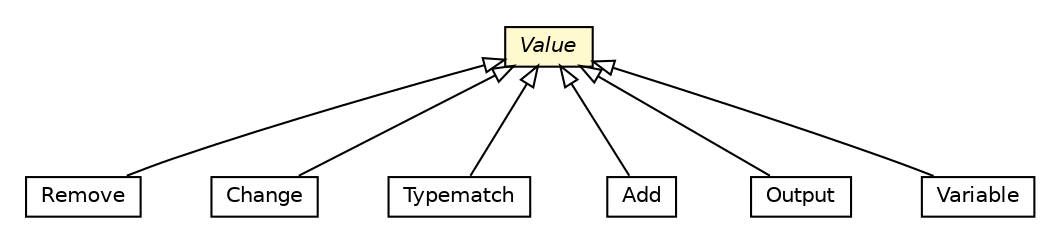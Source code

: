 #!/usr/local/bin/dot
#
# Class diagram 
# Generated by UMLGraph version R5_6-24-gf6e263 (http://www.umlgraph.org/)
#

digraph G {
	edge [fontname="Helvetica",fontsize=10,labelfontname="Helvetica",labelfontsize=10];
	node [fontname="Helvetica",fontsize=10,shape=plaintext];
	nodesep=0.25;
	ranksep=0.5;
	// org.universAAL.support.utils.service.Remove
	c3280 [label=<<table title="org.universAAL.support.utils.service.Remove" border="0" cellborder="1" cellspacing="0" cellpadding="2" port="p" href="./Remove.html">
		<tr><td><table border="0" cellspacing="0" cellpadding="1">
<tr><td align="center" balign="center"> Remove </td></tr>
		</table></td></tr>
		</table>>, URL="./Remove.html", fontname="Helvetica", fontcolor="black", fontsize=10.0];
	// org.universAAL.support.utils.service.Change
	c3281 [label=<<table title="org.universAAL.support.utils.service.Change" border="0" cellborder="1" cellspacing="0" cellpadding="2" port="p" href="./Change.html">
		<tr><td><table border="0" cellspacing="0" cellpadding="1">
<tr><td align="center" balign="center"> Change </td></tr>
		</table></td></tr>
		</table>>, URL="./Change.html", fontname="Helvetica", fontcolor="black", fontsize=10.0];
	// org.universAAL.support.utils.service.Typematch
	c3282 [label=<<table title="org.universAAL.support.utils.service.Typematch" border="0" cellborder="1" cellspacing="0" cellpadding="2" port="p" href="./Typematch.html">
		<tr><td><table border="0" cellspacing="0" cellpadding="1">
<tr><td align="center" balign="center"> Typematch </td></tr>
		</table></td></tr>
		</table>>, URL="./Typematch.html", fontname="Helvetica", fontcolor="black", fontsize=10.0];
	// org.universAAL.support.utils.service.Add
	c3284 [label=<<table title="org.universAAL.support.utils.service.Add" border="0" cellborder="1" cellspacing="0" cellpadding="2" port="p" href="./Add.html">
		<tr><td><table border="0" cellspacing="0" cellpadding="1">
<tr><td align="center" balign="center"> Add </td></tr>
		</table></td></tr>
		</table>>, URL="./Add.html", fontname="Helvetica", fontcolor="black", fontsize=10.0];
	// org.universAAL.support.utils.service.Output
	c3285 [label=<<table title="org.universAAL.support.utils.service.Output" border="0" cellborder="1" cellspacing="0" cellpadding="2" port="p" href="./Output.html">
		<tr><td><table border="0" cellspacing="0" cellpadding="1">
<tr><td align="center" balign="center"> Output </td></tr>
		</table></td></tr>
		</table>>, URL="./Output.html", fontname="Helvetica", fontcolor="black", fontsize=10.0];
	// org.universAAL.support.utils.service.Value
	c3286 [label=<<table title="org.universAAL.support.utils.service.Value" border="0" cellborder="1" cellspacing="0" cellpadding="2" port="p" bgcolor="lemonChiffon" href="./Value.html">
		<tr><td><table border="0" cellspacing="0" cellpadding="1">
<tr><td align="center" balign="center"><font face="Helvetica-Oblique"> Value </font></td></tr>
		</table></td></tr>
		</table>>, URL="./Value.html", fontname="Helvetica", fontcolor="black", fontsize=10.0];
	// org.universAAL.support.utils.service.Variable
	c3287 [label=<<table title="org.universAAL.support.utils.service.Variable" border="0" cellborder="1" cellspacing="0" cellpadding="2" port="p" href="./Variable.html">
		<tr><td><table border="0" cellspacing="0" cellpadding="1">
<tr><td align="center" balign="center"> Variable </td></tr>
		</table></td></tr>
		</table>>, URL="./Variable.html", fontname="Helvetica", fontcolor="black", fontsize=10.0];
	//org.universAAL.support.utils.service.Remove extends org.universAAL.support.utils.service.Value
	c3286:p -> c3280:p [dir=back,arrowtail=empty];
	//org.universAAL.support.utils.service.Change extends org.universAAL.support.utils.service.Value
	c3286:p -> c3281:p [dir=back,arrowtail=empty];
	//org.universAAL.support.utils.service.Typematch extends org.universAAL.support.utils.service.Value
	c3286:p -> c3282:p [dir=back,arrowtail=empty];
	//org.universAAL.support.utils.service.Add extends org.universAAL.support.utils.service.Value
	c3286:p -> c3284:p [dir=back,arrowtail=empty];
	//org.universAAL.support.utils.service.Output extends org.universAAL.support.utils.service.Value
	c3286:p -> c3285:p [dir=back,arrowtail=empty];
	//org.universAAL.support.utils.service.Variable extends org.universAAL.support.utils.service.Value
	c3286:p -> c3287:p [dir=back,arrowtail=empty];
}

